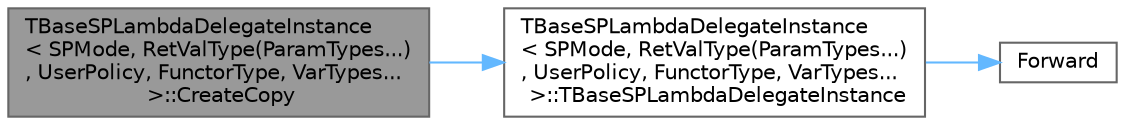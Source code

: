 digraph "TBaseSPLambdaDelegateInstance&lt; SPMode, RetValType(ParamTypes...), UserPolicy, FunctorType, VarTypes... &gt;::CreateCopy"
{
 // INTERACTIVE_SVG=YES
 // LATEX_PDF_SIZE
  bgcolor="transparent";
  edge [fontname=Helvetica,fontsize=10,labelfontname=Helvetica,labelfontsize=10];
  node [fontname=Helvetica,fontsize=10,shape=box,height=0.2,width=0.4];
  rankdir="LR";
  Node1 [id="Node000001",label="TBaseSPLambdaDelegateInstance\l\< SPMode, RetValType(ParamTypes...)\l, UserPolicy, FunctorType, VarTypes...\l \>::CreateCopy",height=0.2,width=0.4,color="gray40", fillcolor="grey60", style="filled", fontcolor="black",tooltip=" "];
  Node1 -> Node2 [id="edge1_Node000001_Node000002",color="steelblue1",style="solid",tooltip=" "];
  Node2 [id="Node000002",label="TBaseSPLambdaDelegateInstance\l\< SPMode, RetValType(ParamTypes...)\l, UserPolicy, FunctorType, VarTypes...\l \>::TBaseSPLambdaDelegateInstance",height=0.2,width=0.4,color="grey40", fillcolor="white", style="filled",URL="$d7/d4b/classTBaseSPLambdaDelegateInstance_3_01SPMode_00_01RetValType_07ParamTypes_8_8_8_08_00_01UserPol5f9178e0d76e054a5bf30a825cd3a8a9.html#a6a173094fce844cd0518e79fab4f97d7",tooltip=" "];
  Node2 -> Node3 [id="edge2_Node000002_Node000003",color="steelblue1",style="solid",tooltip=" "];
  Node3 [id="Node000003",label="Forward",height=0.2,width=0.4,color="grey40", fillcolor="white", style="filled",URL="$d4/d24/UnrealTemplate_8h.html#a68f280c1d561a8899a1e9e3ea8405d00",tooltip="Forward will cast a reference to an rvalue reference."];
}
